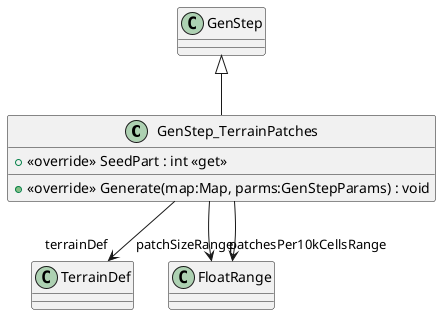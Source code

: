 @startuml
class GenStep_TerrainPatches {
    + <<override>> SeedPart : int <<get>>
    + <<override>> Generate(map:Map, parms:GenStepParams) : void
}
GenStep <|-- GenStep_TerrainPatches
GenStep_TerrainPatches --> "terrainDef" TerrainDef
GenStep_TerrainPatches --> "patchesPer10kCellsRange" FloatRange
GenStep_TerrainPatches --> "patchSizeRange" FloatRange
@enduml
